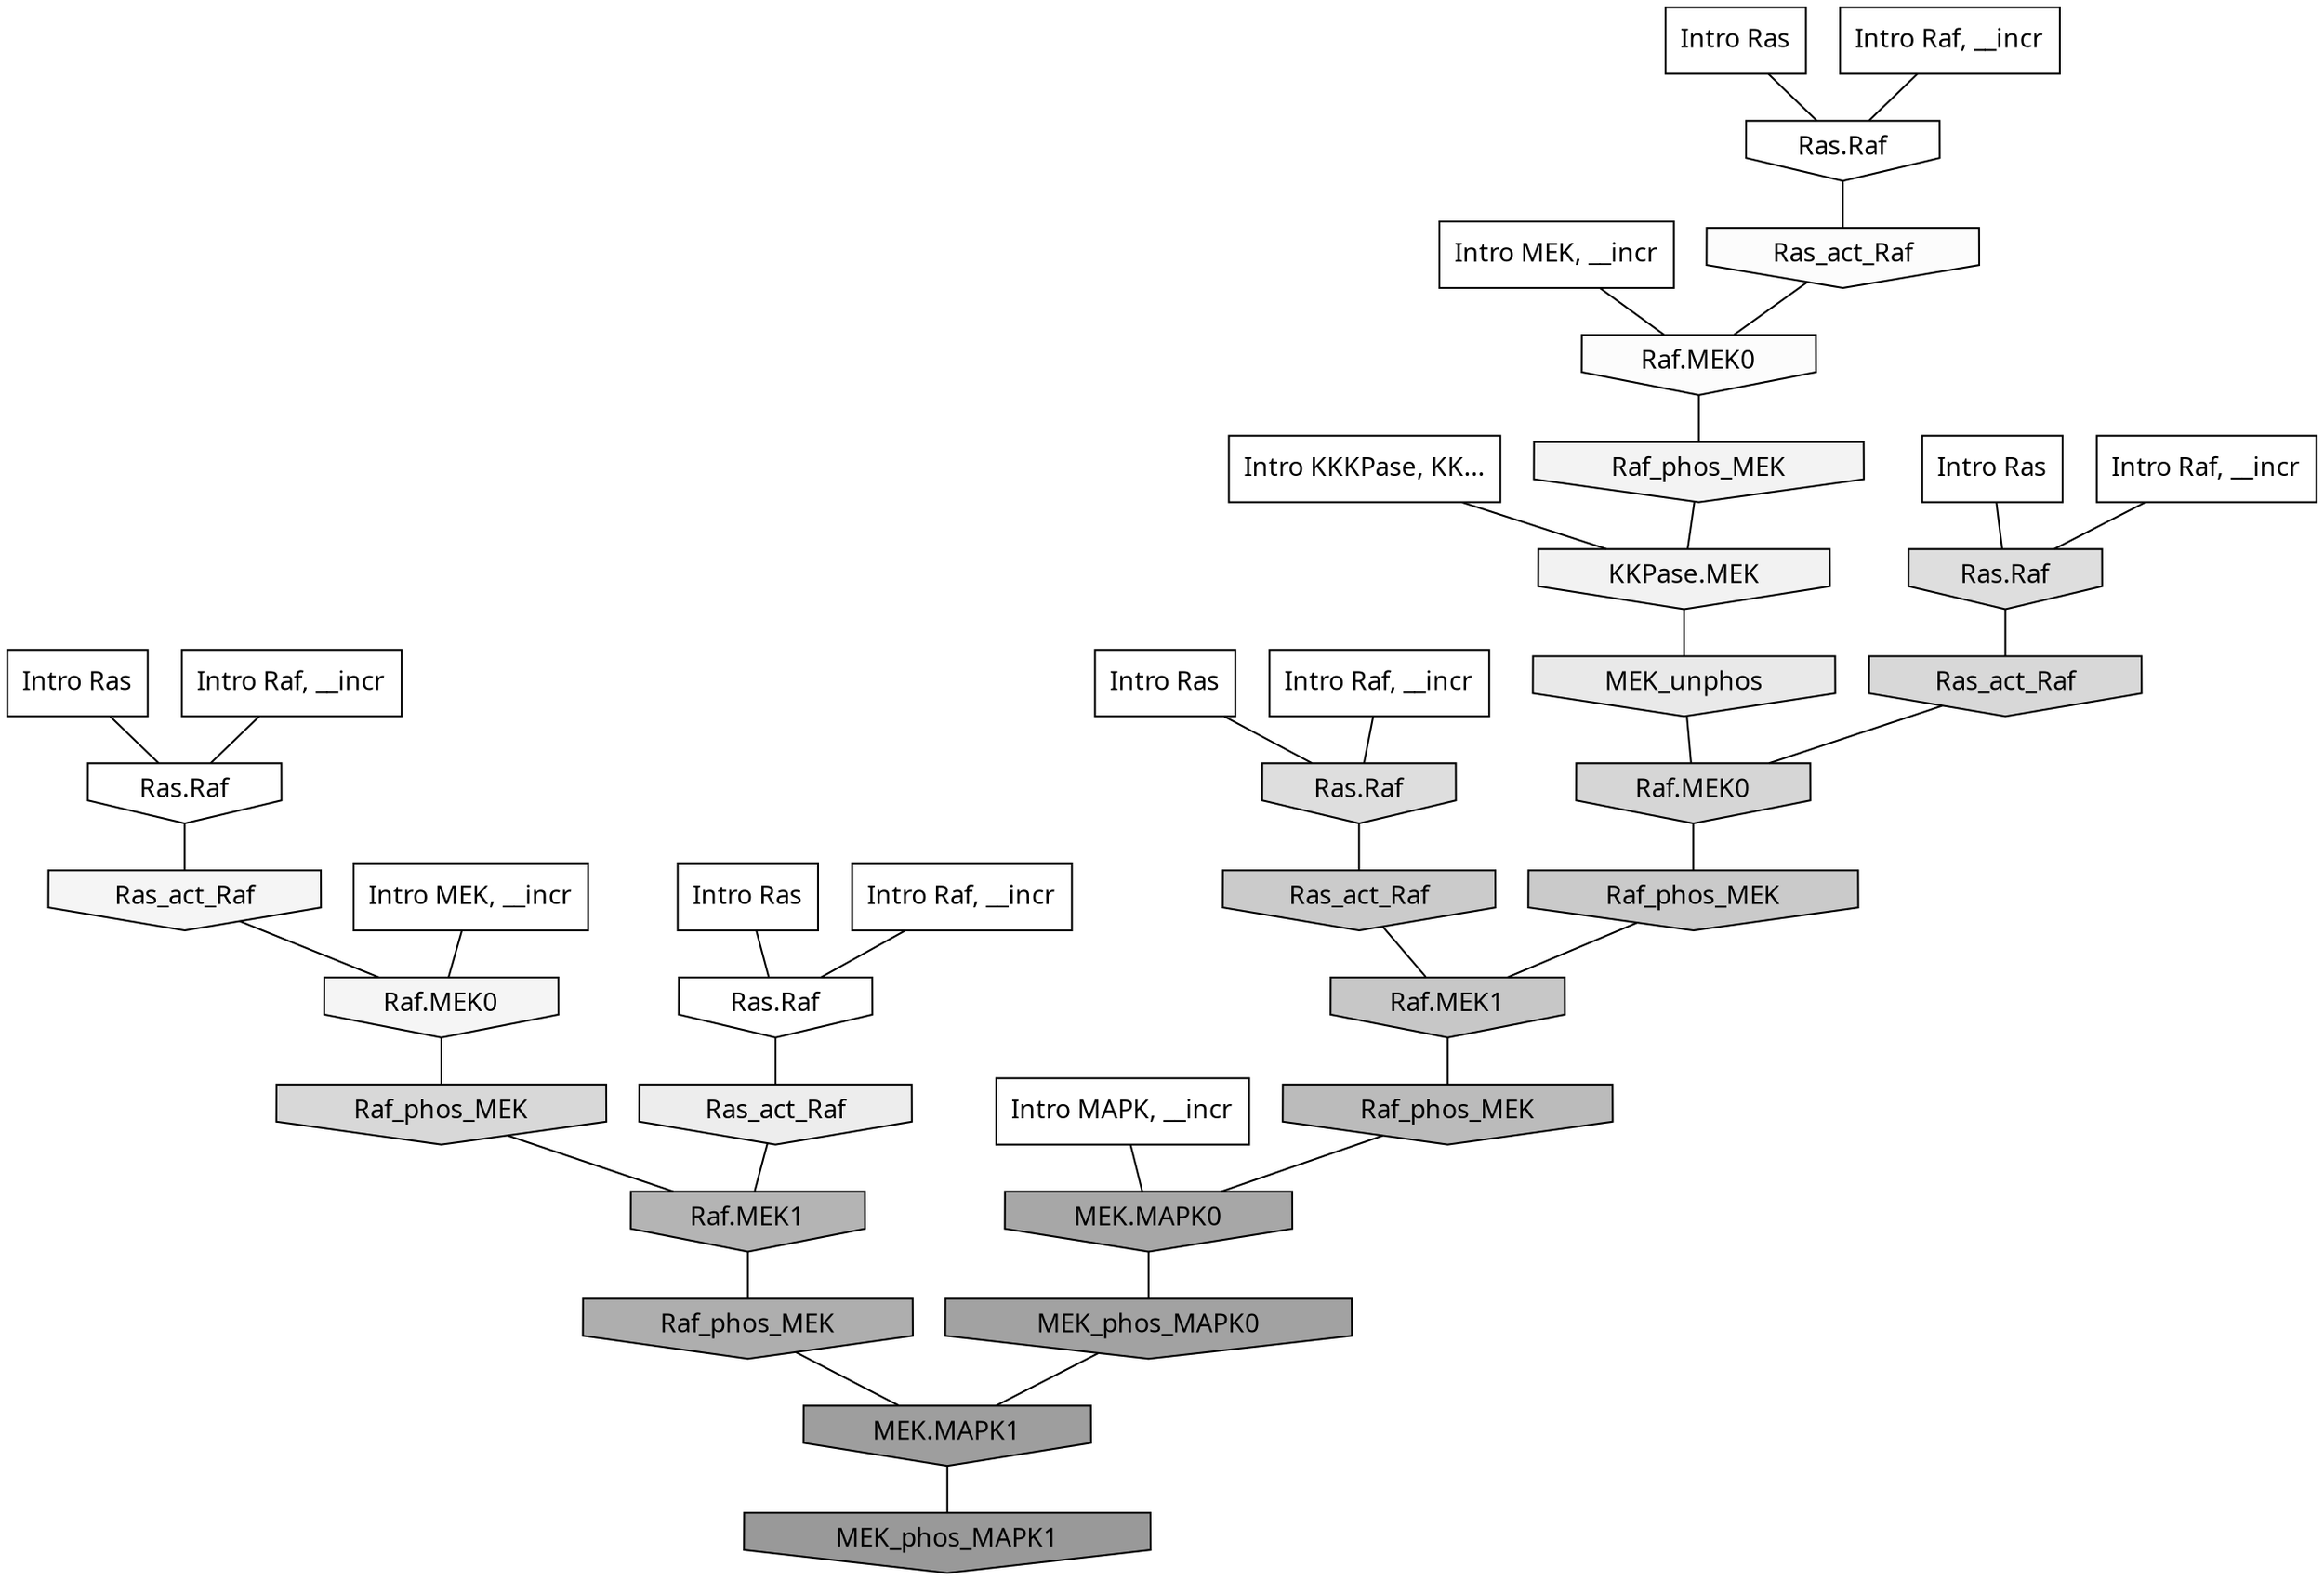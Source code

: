 digraph G{
  rankdir="TB";
  ranksep=0.30;
  node [fontname="CMU Serif"];
  edge [fontname="CMU Serif"];
  
  10 [label="Intro Ras", shape=rectangle, style=filled, fillcolor="0.000 0.000 1.000"]
  
  24 [label="Intro Ras", shape=rectangle, style=filled, fillcolor="0.000 0.000 1.000"]
  
  40 [label="Intro Ras", shape=rectangle, style=filled, fillcolor="0.000 0.000 1.000"]
  
  52 [label="Intro Ras", shape=rectangle, style=filled, fillcolor="0.000 0.000 1.000"]
  
  57 [label="Intro Ras", shape=rectangle, style=filled, fillcolor="0.000 0.000 1.000"]
  
  118 [label="Intro Raf, __incr", shape=rectangle, style=filled, fillcolor="0.000 0.000 1.000"]
  
  129 [label="Intro Raf, __incr", shape=rectangle, style=filled, fillcolor="0.000 0.000 1.000"]
  
  277 [label="Intro Raf, __incr", shape=rectangle, style=filled, fillcolor="0.000 0.000 1.000"]
  
  415 [label="Intro Raf, __incr", shape=rectangle, style=filled, fillcolor="0.000 0.000 1.000"]
  
  837 [label="Intro Raf, __incr", shape=rectangle, style=filled, fillcolor="0.000 0.000 1.000"]
  
  1486 [label="Intro MEK, __incr", shape=rectangle, style=filled, fillcolor="0.000 0.000 1.000"]
  
  1643 [label="Intro MEK, __incr", shape=rectangle, style=filled, fillcolor="0.000 0.000 1.000"]
  
  2731 [label="Intro MAPK, __incr", shape=rectangle, style=filled, fillcolor="0.000 0.000 1.000"]
  
  3165 [label="Intro KKKPase, KK...", shape=rectangle, style=filled, fillcolor="0.000 0.000 1.000"]
  
  3236 [label="Ras.Raf", shape=invhouse, style=filled, fillcolor="0.000 0.000 1.000"]
  
  3256 [label="Ras.Raf", shape=invhouse, style=filled, fillcolor="0.000 0.000 1.000"]
  
  3280 [label="Ras.Raf", shape=invhouse, style=filled, fillcolor="0.000 0.000 1.000"]
  
  3404 [label="Ras_act_Raf", shape=invhouse, style=filled, fillcolor="0.000 0.000 0.986"]
  
  3407 [label="Raf.MEK0", shape=invhouse, style=filled, fillcolor="0.000 0.000 0.986"]
  
  3581 [label="Ras_act_Raf", shape=invhouse, style=filled, fillcolor="0.000 0.000 0.960"]
  
  3584 [label="Raf.MEK0", shape=invhouse, style=filled, fillcolor="0.000 0.000 0.960"]
  
  3670 [label="Raf_phos_MEK", shape=invhouse, style=filled, fillcolor="0.000 0.000 0.950"]
  
  3688 [label="KKPase.MEK", shape=invhouse, style=filled, fillcolor="0.000 0.000 0.948"]
  
  3990 [label="Ras_act_Raf", shape=invhouse, style=filled, fillcolor="0.000 0.000 0.928"]
  
  4191 [label="MEK_unphos", shape=invhouse, style=filled, fillcolor="0.000 0.000 0.914"]
  
  4898 [label="Ras.Raf", shape=invhouse, style=filled, fillcolor="0.000 0.000 0.870"]
  
  4921 [label="Ras.Raf", shape=invhouse, style=filled, fillcolor="0.000 0.000 0.868"]
  
  5338 [label="Ras_act_Raf", shape=invhouse, style=filled, fillcolor="0.000 0.000 0.845"]
  
  5359 [label="Raf_phos_MEK", shape=invhouse, style=filled, fillcolor="0.000 0.000 0.844"]
  
  5439 [label="Raf.MEK0", shape=invhouse, style=filled, fillcolor="0.000 0.000 0.839"]
  
  6276 [label="Ras_act_Raf", shape=invhouse, style=filled, fillcolor="0.000 0.000 0.795"]
  
  6357 [label="Raf_phos_MEK", shape=invhouse, style=filled, fillcolor="0.000 0.000 0.792"]
  
  6655 [label="Raf.MEK1", shape=invhouse, style=filled, fillcolor="0.000 0.000 0.780"]
  
  8225 [label="Raf_phos_MEK", shape=invhouse, style=filled, fillcolor="0.000 0.000 0.731"]
  
  9123 [label="Raf.MEK1", shape=invhouse, style=filled, fillcolor="0.000 0.000 0.704"]
  
  10082 [label="Raf_phos_MEK", shape=invhouse, style=filled, fillcolor="0.000 0.000 0.683"]
  
  11498 [label="MEK.MAPK0", shape=invhouse, style=filled, fillcolor="0.000 0.000 0.656"]
  
  12883 [label="MEK_phos_MAPK0", shape=invhouse, style=filled, fillcolor="0.000 0.000 0.633"]
  
  13733 [label="MEK.MAPK1", shape=invhouse, style=filled, fillcolor="0.000 0.000 0.620"]
  
  15226 [label="MEK_phos_MAPK1", shape=invhouse, style=filled, fillcolor="0.000 0.000 0.600"]
  
  
  13733 -> 15226 [dir=none, color="0.000 0.000 0.000"] 
  12883 -> 13733 [dir=none, color="0.000 0.000 0.000"] 
  11498 -> 12883 [dir=none, color="0.000 0.000 0.000"] 
  10082 -> 13733 [dir=none, color="0.000 0.000 0.000"] 
  9123 -> 10082 [dir=none, color="0.000 0.000 0.000"] 
  8225 -> 11498 [dir=none, color="0.000 0.000 0.000"] 
  6655 -> 8225 [dir=none, color="0.000 0.000 0.000"] 
  6357 -> 6655 [dir=none, color="0.000 0.000 0.000"] 
  6276 -> 6655 [dir=none, color="0.000 0.000 0.000"] 
  5439 -> 6357 [dir=none, color="0.000 0.000 0.000"] 
  5359 -> 9123 [dir=none, color="0.000 0.000 0.000"] 
  5338 -> 5439 [dir=none, color="0.000 0.000 0.000"] 
  4921 -> 5338 [dir=none, color="0.000 0.000 0.000"] 
  4898 -> 6276 [dir=none, color="0.000 0.000 0.000"] 
  4191 -> 5439 [dir=none, color="0.000 0.000 0.000"] 
  3990 -> 9123 [dir=none, color="0.000 0.000 0.000"] 
  3688 -> 4191 [dir=none, color="0.000 0.000 0.000"] 
  3670 -> 3688 [dir=none, color="0.000 0.000 0.000"] 
  3584 -> 5359 [dir=none, color="0.000 0.000 0.000"] 
  3581 -> 3584 [dir=none, color="0.000 0.000 0.000"] 
  3407 -> 3670 [dir=none, color="0.000 0.000 0.000"] 
  3404 -> 3407 [dir=none, color="0.000 0.000 0.000"] 
  3280 -> 3990 [dir=none, color="0.000 0.000 0.000"] 
  3256 -> 3404 [dir=none, color="0.000 0.000 0.000"] 
  3236 -> 3581 [dir=none, color="0.000 0.000 0.000"] 
  3165 -> 3688 [dir=none, color="0.000 0.000 0.000"] 
  2731 -> 11498 [dir=none, color="0.000 0.000 0.000"] 
  1643 -> 3407 [dir=none, color="0.000 0.000 0.000"] 
  1486 -> 3584 [dir=none, color="0.000 0.000 0.000"] 
  837 -> 3236 [dir=none, color="0.000 0.000 0.000"] 
  415 -> 3280 [dir=none, color="0.000 0.000 0.000"] 
  277 -> 3256 [dir=none, color="0.000 0.000 0.000"] 
  129 -> 4921 [dir=none, color="0.000 0.000 0.000"] 
  118 -> 4898 [dir=none, color="0.000 0.000 0.000"] 
  57 -> 4898 [dir=none, color="0.000 0.000 0.000"] 
  52 -> 4921 [dir=none, color="0.000 0.000 0.000"] 
  40 -> 3280 [dir=none, color="0.000 0.000 0.000"] 
  24 -> 3256 [dir=none, color="0.000 0.000 0.000"] 
  10 -> 3236 [dir=none, color="0.000 0.000 0.000"] 
  
  }
